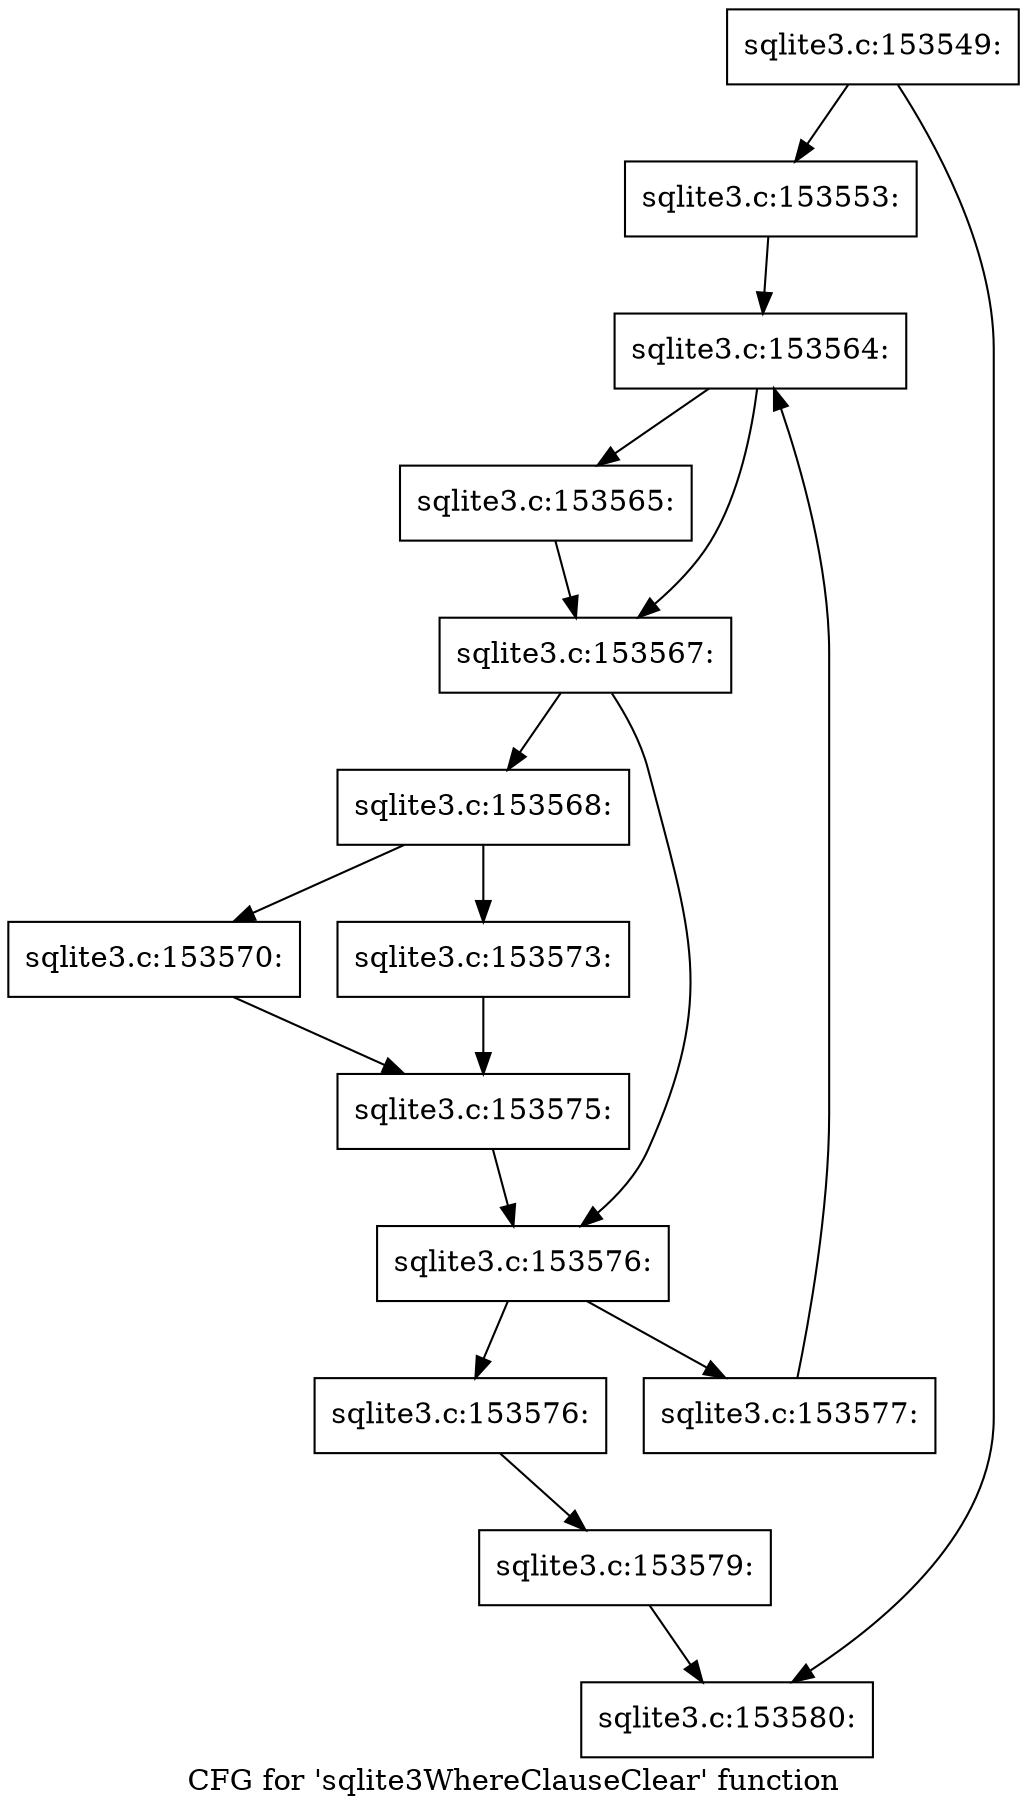 digraph "CFG for 'sqlite3WhereClauseClear' function" {
	label="CFG for 'sqlite3WhereClauseClear' function";

	Node0x55c0f9a67080 [shape=record,label="{sqlite3.c:153549:}"];
	Node0x55c0f9a67080 -> Node0x55c0f9a6ae40;
	Node0x55c0f9a67080 -> Node0x55c0f9a6ae90;
	Node0x55c0f9a6ae40 [shape=record,label="{sqlite3.c:153553:}"];
	Node0x55c0f9a6ae40 -> Node0x55c0f9a6c430;
	Node0x55c0f9a6c430 [shape=record,label="{sqlite3.c:153564:}"];
	Node0x55c0f9a6c430 -> Node0x55c0f9a6c630;
	Node0x55c0f9a6c430 -> Node0x55c0f9a6c680;
	Node0x55c0f9a6c630 [shape=record,label="{sqlite3.c:153565:}"];
	Node0x55c0f9a6c630 -> Node0x55c0f9a6c680;
	Node0x55c0f9a6c680 [shape=record,label="{sqlite3.c:153567:}"];
	Node0x55c0f9a6c680 -> Node0x55c0f9a6d110;
	Node0x55c0f9a6c680 -> Node0x55c0f9a6d160;
	Node0x55c0f9a6d110 [shape=record,label="{sqlite3.c:153568:}"];
	Node0x55c0f9a6d110 -> Node0x55c0f9a6d7f0;
	Node0x55c0f9a6d110 -> Node0x55c0f9a6d890;
	Node0x55c0f9a6d7f0 [shape=record,label="{sqlite3.c:153570:}"];
	Node0x55c0f9a6d7f0 -> Node0x55c0f9a6d840;
	Node0x55c0f9a6d890 [shape=record,label="{sqlite3.c:153573:}"];
	Node0x55c0f9a6d890 -> Node0x55c0f9a6d840;
	Node0x55c0f9a6d840 [shape=record,label="{sqlite3.c:153575:}"];
	Node0x55c0f9a6d840 -> Node0x55c0f9a6d160;
	Node0x55c0f9a6d160 [shape=record,label="{sqlite3.c:153576:}"];
	Node0x55c0f9a6d160 -> Node0x55c0f66413c0;
	Node0x55c0f9a6d160 -> Node0x55c0f6641310;
	Node0x55c0f66413c0 [shape=record,label="{sqlite3.c:153576:}"];
	Node0x55c0f66413c0 -> Node0x55c0f9a6c3b0;
	Node0x55c0f6641310 [shape=record,label="{sqlite3.c:153577:}"];
	Node0x55c0f6641310 -> Node0x55c0f9a6c430;
	Node0x55c0f9a6c3b0 [shape=record,label="{sqlite3.c:153579:}"];
	Node0x55c0f9a6c3b0 -> Node0x55c0f9a6ae90;
	Node0x55c0f9a6ae90 [shape=record,label="{sqlite3.c:153580:}"];
}
